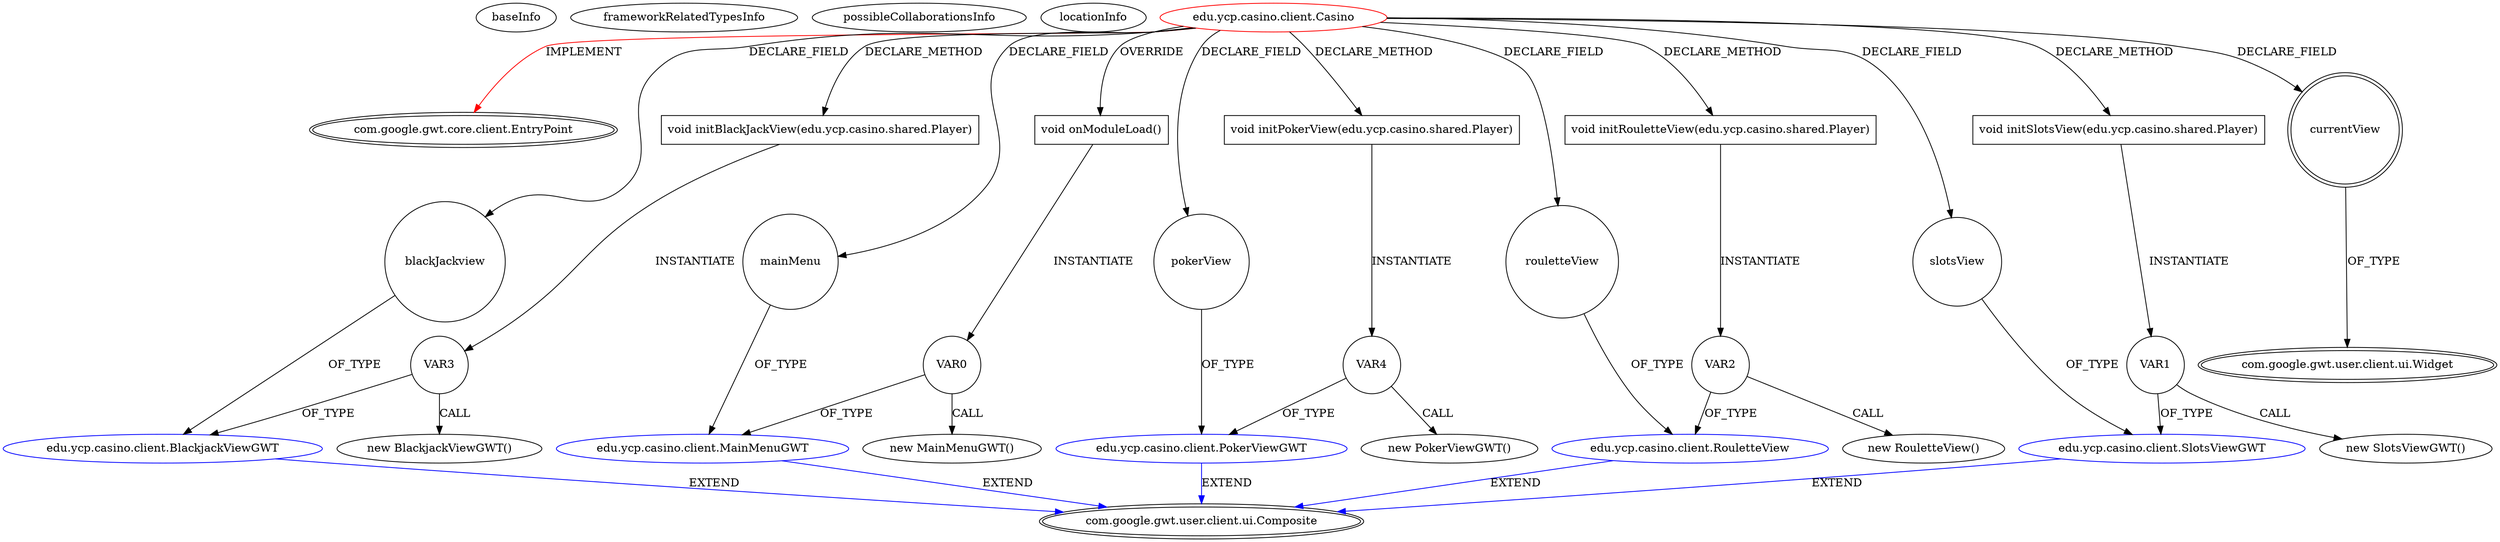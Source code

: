 digraph {
baseInfo[graphId=1142,category="extension_graph",isAnonymous=false,possibleRelation=true]
frameworkRelatedTypesInfo[0="com.google.gwt.core.client.EntryPoint"]
possibleCollaborationsInfo[0="1142~CLIENT_METHOD_DECLARATION-INSTANTIATION-FIELD_DECLARATION-~com.google.gwt.core.client.EntryPoint ~com.google.gwt.user.client.ui.Composite ~false~false",1="1142~OVERRIDING_METHOD_DECLARATION-INSTANTIATION-FIELD_DECLARATION-~com.google.gwt.core.client.EntryPoint ~com.google.gwt.user.client.ui.Composite ~false~false"]
locationInfo[projectName="dandrew2-CS230-Software-Project",filePath="/dandrew2-CS230-Software-Project/CS230-Software-Project-master/src/edu/ycp/casino/client/Casino.java",contextSignature="Casino",graphId="1142"]
0[label="edu.ycp.casino.client.Casino",vertexType="ROOT_CLIENT_CLASS_DECLARATION",isFrameworkType=false,color=red]
1[label="com.google.gwt.core.client.EntryPoint",vertexType="FRAMEWORK_INTERFACE_TYPE",isFrameworkType=true,peripheries=2]
2[label="blackJackview",vertexType="FIELD_DECLARATION",isFrameworkType=false,shape=circle]
3[label="edu.ycp.casino.client.BlackjackViewGWT",vertexType="REFERENCE_CLIENT_CLASS_DECLARATION",isFrameworkType=false,color=blue]
4[label="com.google.gwt.user.client.ui.Composite",vertexType="FRAMEWORK_CLASS_TYPE",isFrameworkType=true,peripheries=2]
5[label="currentView",vertexType="FIELD_DECLARATION",isFrameworkType=true,peripheries=2,shape=circle]
6[label="com.google.gwt.user.client.ui.Widget",vertexType="FRAMEWORK_CLASS_TYPE",isFrameworkType=true,peripheries=2]
7[label="mainMenu",vertexType="FIELD_DECLARATION",isFrameworkType=false,shape=circle]
8[label="edu.ycp.casino.client.MainMenuGWT",vertexType="REFERENCE_CLIENT_CLASS_DECLARATION",isFrameworkType=false,color=blue]
10[label="pokerView",vertexType="FIELD_DECLARATION",isFrameworkType=false,shape=circle]
11[label="edu.ycp.casino.client.PokerViewGWT",vertexType="REFERENCE_CLIENT_CLASS_DECLARATION",isFrameworkType=false,color=blue]
13[label="rouletteView",vertexType="FIELD_DECLARATION",isFrameworkType=false,shape=circle]
14[label="edu.ycp.casino.client.RouletteView",vertexType="REFERENCE_CLIENT_CLASS_DECLARATION",isFrameworkType=false,color=blue]
16[label="slotsView",vertexType="FIELD_DECLARATION",isFrameworkType=false,shape=circle]
17[label="edu.ycp.casino.client.SlotsViewGWT",vertexType="REFERENCE_CLIENT_CLASS_DECLARATION",isFrameworkType=false,color=blue]
19[label="void onModuleLoad()",vertexType="OVERRIDING_METHOD_DECLARATION",isFrameworkType=false,shape=box]
21[label="VAR0",vertexType="VARIABLE_EXPRESION",isFrameworkType=false,shape=circle]
20[label="new MainMenuGWT()",vertexType="CONSTRUCTOR_CALL",isFrameworkType=false]
23[label="void initSlotsView(edu.ycp.casino.shared.Player)",vertexType="CLIENT_METHOD_DECLARATION",isFrameworkType=false,shape=box]
25[label="VAR1",vertexType="VARIABLE_EXPRESION",isFrameworkType=false,shape=circle]
24[label="new SlotsViewGWT()",vertexType="CONSTRUCTOR_CALL",isFrameworkType=false]
27[label="void initRouletteView(edu.ycp.casino.shared.Player)",vertexType="CLIENT_METHOD_DECLARATION",isFrameworkType=false,shape=box]
29[label="VAR2",vertexType="VARIABLE_EXPRESION",isFrameworkType=false,shape=circle]
28[label="new RouletteView()",vertexType="CONSTRUCTOR_CALL",isFrameworkType=false]
31[label="void initBlackJackView(edu.ycp.casino.shared.Player)",vertexType="CLIENT_METHOD_DECLARATION",isFrameworkType=false,shape=box]
33[label="VAR3",vertexType="VARIABLE_EXPRESION",isFrameworkType=false,shape=circle]
32[label="new BlackjackViewGWT()",vertexType="CONSTRUCTOR_CALL",isFrameworkType=false]
35[label="void initPokerView(edu.ycp.casino.shared.Player)",vertexType="CLIENT_METHOD_DECLARATION",isFrameworkType=false,shape=box]
37[label="VAR4",vertexType="VARIABLE_EXPRESION",isFrameworkType=false,shape=circle]
36[label="new PokerViewGWT()",vertexType="CONSTRUCTOR_CALL",isFrameworkType=false]
0->1[label="IMPLEMENT",color=red]
0->2[label="DECLARE_FIELD"]
3->4[label="EXTEND",color=blue]
2->3[label="OF_TYPE"]
0->5[label="DECLARE_FIELD"]
5->6[label="OF_TYPE"]
0->7[label="DECLARE_FIELD"]
8->4[label="EXTEND",color=blue]
7->8[label="OF_TYPE"]
0->10[label="DECLARE_FIELD"]
11->4[label="EXTEND",color=blue]
10->11[label="OF_TYPE"]
0->13[label="DECLARE_FIELD"]
14->4[label="EXTEND",color=blue]
13->14[label="OF_TYPE"]
0->16[label="DECLARE_FIELD"]
17->4[label="EXTEND",color=blue]
16->17[label="OF_TYPE"]
0->19[label="OVERRIDE"]
19->21[label="INSTANTIATE"]
21->8[label="OF_TYPE"]
21->20[label="CALL"]
0->23[label="DECLARE_METHOD"]
23->25[label="INSTANTIATE"]
25->17[label="OF_TYPE"]
25->24[label="CALL"]
0->27[label="DECLARE_METHOD"]
27->29[label="INSTANTIATE"]
29->14[label="OF_TYPE"]
29->28[label="CALL"]
0->31[label="DECLARE_METHOD"]
31->33[label="INSTANTIATE"]
33->3[label="OF_TYPE"]
33->32[label="CALL"]
0->35[label="DECLARE_METHOD"]
35->37[label="INSTANTIATE"]
37->11[label="OF_TYPE"]
37->36[label="CALL"]
}
